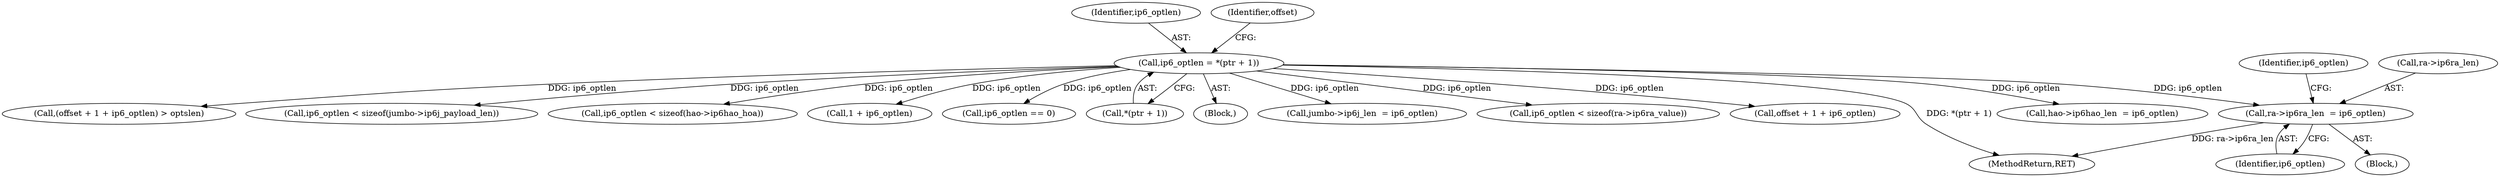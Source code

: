 digraph "0_suricata_11f3659f64a4e42e90cb3c09fcef66894205aefe@pointer" {
"1000599" [label="(Call,ra->ip6ra_len  = ip6_optlen)"];
"1000552" [label="(Call,ip6_optlen = *(ptr + 1))"];
"1000599" [label="(Call,ra->ip6ra_len  = ip6_optlen)"];
"1000600" [label="(Call,ra->ip6ra_len)"];
"1000701" [label="(Call,hao->ip6hao_len  = ip6_optlen)"];
"1000559" [label="(Call,(offset + 1 + ip6_optlen) > optslen)"];
"1001090" [label="(MethodReturn,RET)"];
"1000657" [label="(Call,ip6_optlen < sizeof(jumbo->ip6j_payload_len))"];
"1000707" [label="(Call,ip6_optlen < sizeof(hao->ip6hao_hoa))"];
"1000562" [label="(Call,1 + ip6_optlen)"];
"1000553" [label="(Identifier,ip6_optlen)"];
"1000552" [label="(Call,ip6_optlen = *(ptr + 1))"];
"1000580" [label="(Call,ip6_optlen == 0)"];
"1000554" [label="(Call,*(ptr + 1))"];
"1000606" [label="(Identifier,ip6_optlen)"];
"1000526" [label="(Block,)"];
"1000561" [label="(Identifier,offset)"];
"1000651" [label="(Call,jumbo->ip6j_len  = ip6_optlen)"];
"1000605" [label="(Call,ip6_optlen < sizeof(ra->ip6ra_value))"];
"1000560" [label="(Call,offset + 1 + ip6_optlen)"];
"1000592" [label="(Block,)"];
"1000603" [label="(Identifier,ip6_optlen)"];
"1000599" -> "1000592"  [label="AST: "];
"1000599" -> "1000603"  [label="CFG: "];
"1000600" -> "1000599"  [label="AST: "];
"1000603" -> "1000599"  [label="AST: "];
"1000606" -> "1000599"  [label="CFG: "];
"1000599" -> "1001090"  [label="DDG: ra->ip6ra_len"];
"1000552" -> "1000599"  [label="DDG: ip6_optlen"];
"1000552" -> "1000526"  [label="AST: "];
"1000552" -> "1000554"  [label="CFG: "];
"1000553" -> "1000552"  [label="AST: "];
"1000554" -> "1000552"  [label="AST: "];
"1000561" -> "1000552"  [label="CFG: "];
"1000552" -> "1001090"  [label="DDG: *(ptr + 1)"];
"1000552" -> "1000559"  [label="DDG: ip6_optlen"];
"1000552" -> "1000560"  [label="DDG: ip6_optlen"];
"1000552" -> "1000562"  [label="DDG: ip6_optlen"];
"1000552" -> "1000580"  [label="DDG: ip6_optlen"];
"1000552" -> "1000605"  [label="DDG: ip6_optlen"];
"1000552" -> "1000651"  [label="DDG: ip6_optlen"];
"1000552" -> "1000657"  [label="DDG: ip6_optlen"];
"1000552" -> "1000701"  [label="DDG: ip6_optlen"];
"1000552" -> "1000707"  [label="DDG: ip6_optlen"];
}
